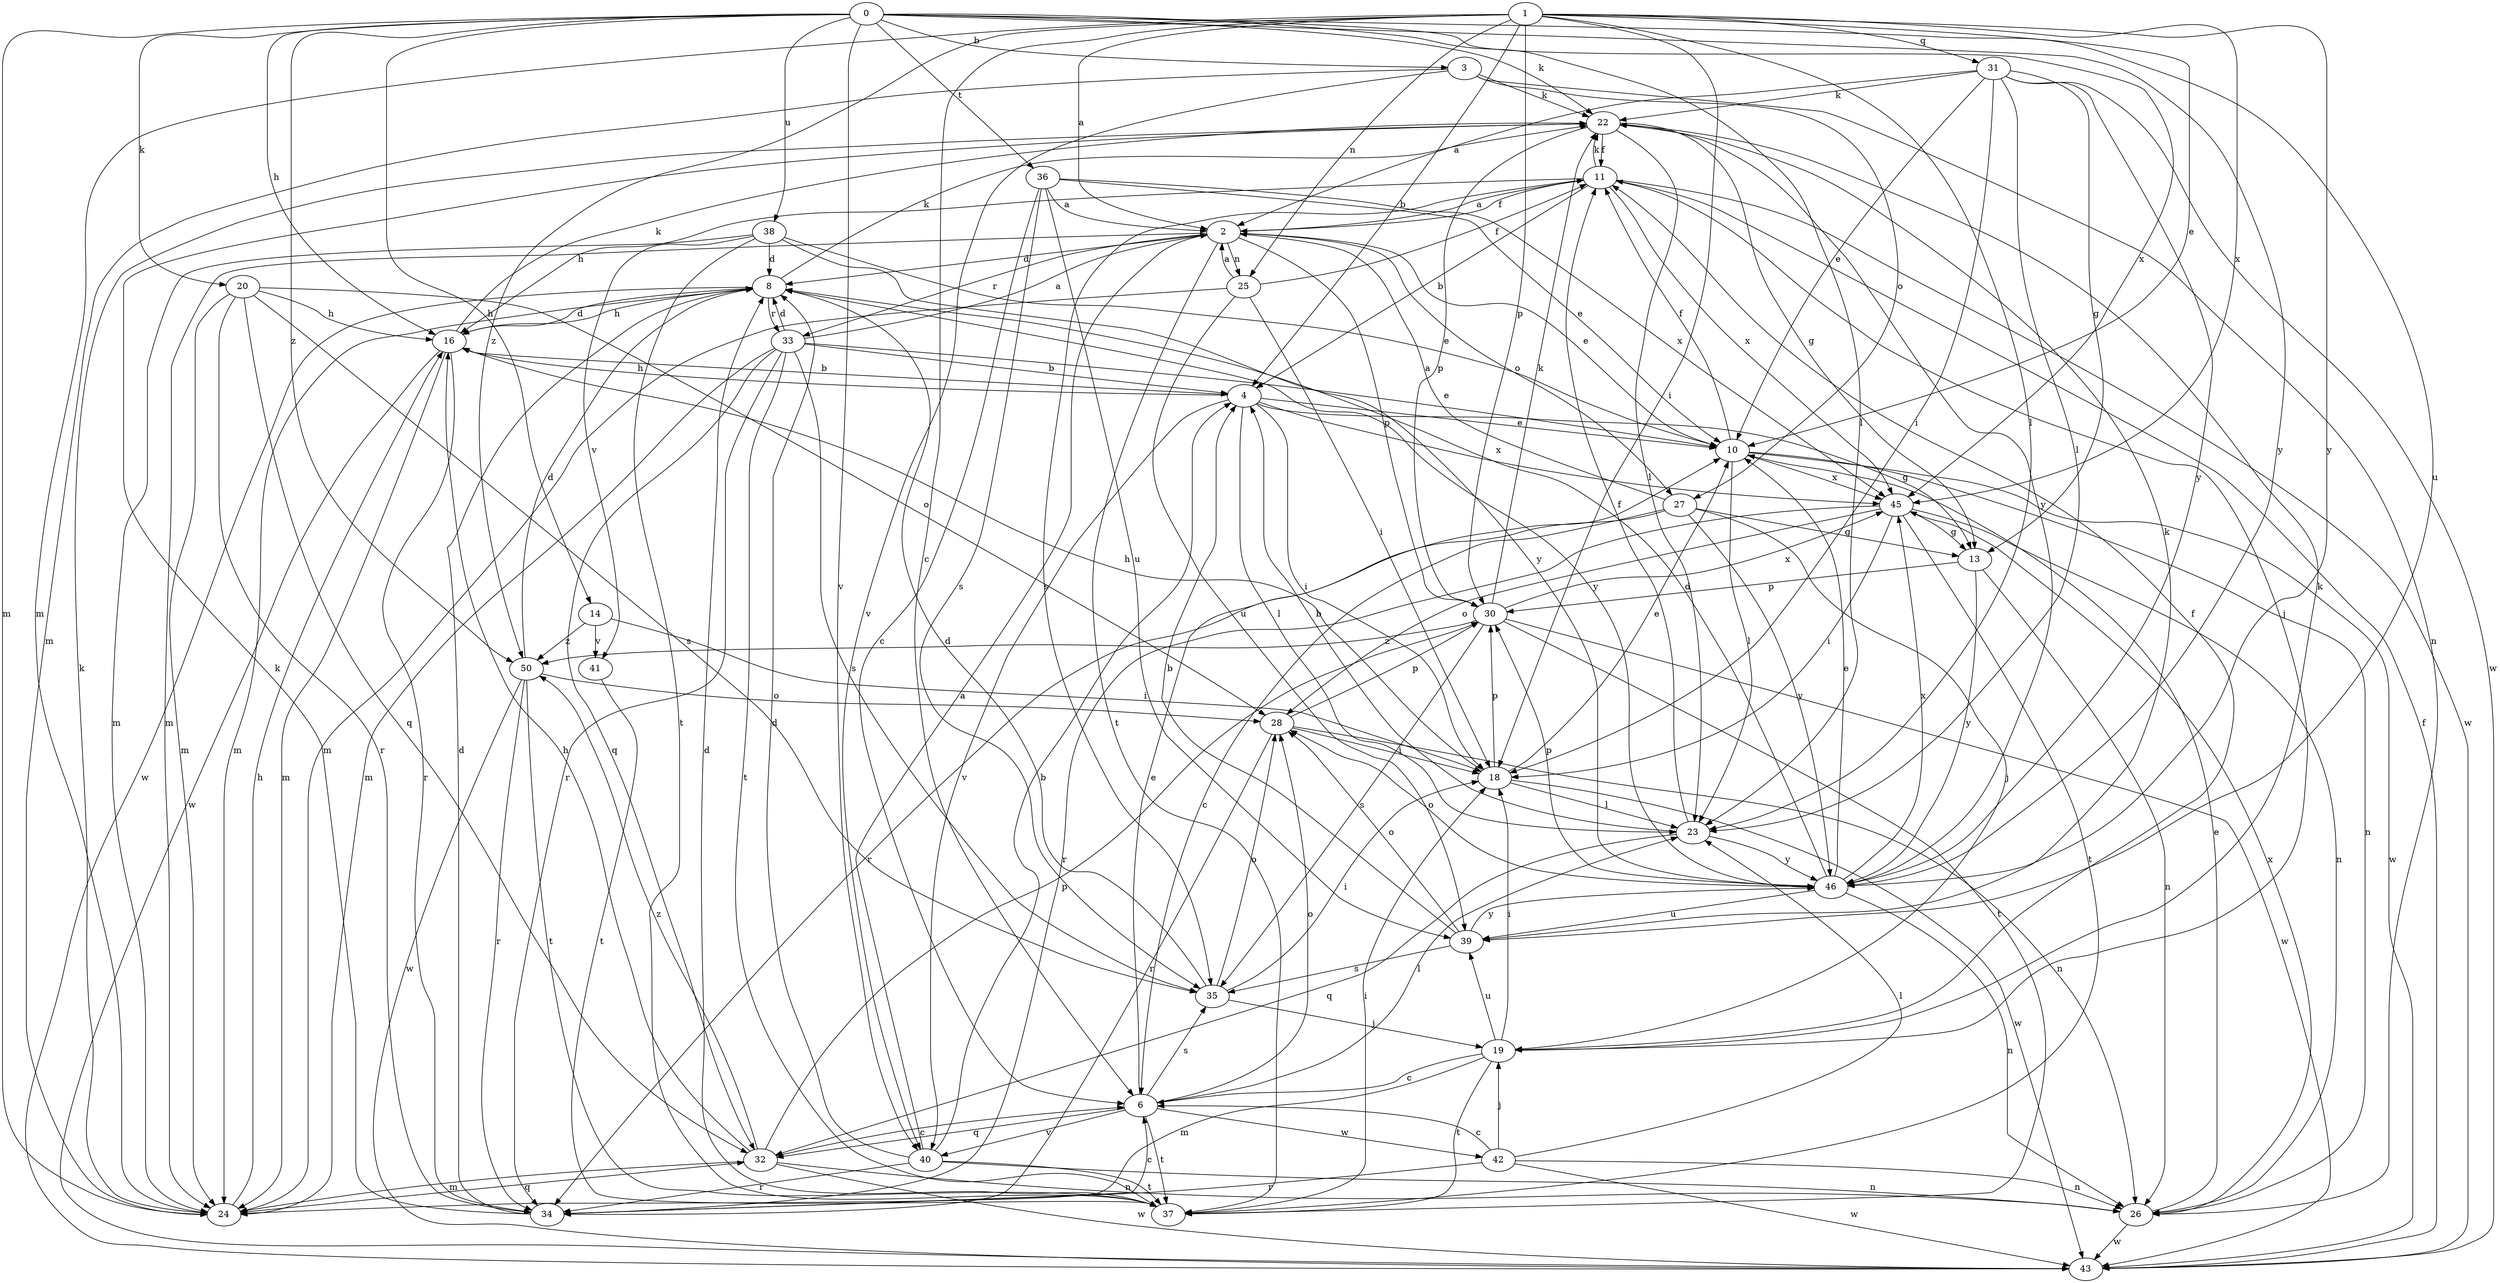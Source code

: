 strict digraph  {
0;
1;
2;
3;
4;
6;
8;
10;
11;
13;
14;
16;
18;
19;
20;
22;
23;
24;
25;
26;
27;
28;
30;
31;
32;
33;
34;
35;
36;
37;
38;
39;
40;
41;
42;
43;
45;
46;
50;
0 -> 3  [label=b];
0 -> 14  [label=h];
0 -> 16  [label=h];
0 -> 20  [label=k];
0 -> 22  [label=k];
0 -> 23  [label=l];
0 -> 24  [label=m];
0 -> 36  [label=t];
0 -> 38  [label=u];
0 -> 39  [label=u];
0 -> 40  [label=v];
0 -> 45  [label=x];
0 -> 46  [label=y];
0 -> 50  [label=z];
1 -> 2  [label=a];
1 -> 4  [label=b];
1 -> 6  [label=c];
1 -> 10  [label=e];
1 -> 18  [label=i];
1 -> 23  [label=l];
1 -> 24  [label=m];
1 -> 25  [label=n];
1 -> 30  [label=p];
1 -> 31  [label=q];
1 -> 45  [label=x];
1 -> 46  [label=y];
1 -> 50  [label=z];
2 -> 8  [label=d];
2 -> 10  [label=e];
2 -> 11  [label=f];
2 -> 24  [label=m];
2 -> 25  [label=n];
2 -> 27  [label=o];
2 -> 30  [label=p];
2 -> 33  [label=r];
2 -> 37  [label=t];
3 -> 22  [label=k];
3 -> 24  [label=m];
3 -> 26  [label=n];
3 -> 27  [label=o];
3 -> 40  [label=v];
4 -> 10  [label=e];
4 -> 13  [label=g];
4 -> 16  [label=h];
4 -> 18  [label=i];
4 -> 23  [label=l];
4 -> 40  [label=v];
4 -> 45  [label=x];
6 -> 10  [label=e];
6 -> 23  [label=l];
6 -> 28  [label=o];
6 -> 32  [label=q];
6 -> 35  [label=s];
6 -> 37  [label=t];
6 -> 40  [label=v];
6 -> 42  [label=w];
8 -> 16  [label=h];
8 -> 22  [label=k];
8 -> 24  [label=m];
8 -> 33  [label=r];
8 -> 43  [label=w];
8 -> 46  [label=y];
10 -> 11  [label=f];
10 -> 23  [label=l];
10 -> 26  [label=n];
10 -> 43  [label=w];
10 -> 45  [label=x];
11 -> 2  [label=a];
11 -> 4  [label=b];
11 -> 16  [label=h];
11 -> 19  [label=j];
11 -> 22  [label=k];
11 -> 35  [label=s];
11 -> 43  [label=w];
11 -> 45  [label=x];
13 -> 26  [label=n];
13 -> 30  [label=p];
13 -> 46  [label=y];
14 -> 18  [label=i];
14 -> 41  [label=v];
14 -> 50  [label=z];
16 -> 4  [label=b];
16 -> 8  [label=d];
16 -> 22  [label=k];
16 -> 24  [label=m];
16 -> 34  [label=r];
16 -> 43  [label=w];
18 -> 10  [label=e];
18 -> 16  [label=h];
18 -> 23  [label=l];
18 -> 30  [label=p];
18 -> 43  [label=w];
19 -> 6  [label=c];
19 -> 11  [label=f];
19 -> 18  [label=i];
19 -> 22  [label=k];
19 -> 24  [label=m];
19 -> 37  [label=t];
19 -> 39  [label=u];
20 -> 16  [label=h];
20 -> 24  [label=m];
20 -> 28  [label=o];
20 -> 32  [label=q];
20 -> 34  [label=r];
20 -> 35  [label=s];
22 -> 11  [label=f];
22 -> 13  [label=g];
22 -> 23  [label=l];
22 -> 30  [label=p];
22 -> 46  [label=y];
23 -> 4  [label=b];
23 -> 11  [label=f];
23 -> 32  [label=q];
23 -> 46  [label=y];
24 -> 16  [label=h];
24 -> 22  [label=k];
24 -> 32  [label=q];
25 -> 2  [label=a];
25 -> 11  [label=f];
25 -> 18  [label=i];
25 -> 24  [label=m];
25 -> 39  [label=u];
26 -> 10  [label=e];
26 -> 43  [label=w];
26 -> 45  [label=x];
27 -> 2  [label=a];
27 -> 6  [label=c];
27 -> 13  [label=g];
27 -> 19  [label=j];
27 -> 34  [label=r];
27 -> 46  [label=y];
28 -> 18  [label=i];
28 -> 26  [label=n];
28 -> 30  [label=p];
28 -> 34  [label=r];
30 -> 22  [label=k];
30 -> 35  [label=s];
30 -> 37  [label=t];
30 -> 43  [label=w];
30 -> 45  [label=x];
30 -> 50  [label=z];
31 -> 2  [label=a];
31 -> 10  [label=e];
31 -> 13  [label=g];
31 -> 18  [label=i];
31 -> 22  [label=k];
31 -> 23  [label=l];
31 -> 43  [label=w];
31 -> 46  [label=y];
32 -> 6  [label=c];
32 -> 16  [label=h];
32 -> 24  [label=m];
32 -> 26  [label=n];
32 -> 30  [label=p];
32 -> 43  [label=w];
32 -> 50  [label=z];
33 -> 2  [label=a];
33 -> 4  [label=b];
33 -> 8  [label=d];
33 -> 10  [label=e];
33 -> 24  [label=m];
33 -> 32  [label=q];
33 -> 34  [label=r];
33 -> 35  [label=s];
33 -> 37  [label=t];
34 -> 6  [label=c];
34 -> 8  [label=d];
34 -> 22  [label=k];
35 -> 8  [label=d];
35 -> 18  [label=i];
35 -> 19  [label=j];
35 -> 28  [label=o];
36 -> 2  [label=a];
36 -> 6  [label=c];
36 -> 10  [label=e];
36 -> 35  [label=s];
36 -> 39  [label=u];
36 -> 45  [label=x];
37 -> 8  [label=d];
37 -> 18  [label=i];
38 -> 8  [label=d];
38 -> 10  [label=e];
38 -> 24  [label=m];
38 -> 37  [label=t];
38 -> 41  [label=v];
38 -> 46  [label=y];
39 -> 4  [label=b];
39 -> 22  [label=k];
39 -> 28  [label=o];
39 -> 35  [label=s];
39 -> 46  [label=y];
40 -> 2  [label=a];
40 -> 4  [label=b];
40 -> 8  [label=d];
40 -> 26  [label=n];
40 -> 34  [label=r];
40 -> 37  [label=t];
41 -> 37  [label=t];
42 -> 6  [label=c];
42 -> 19  [label=j];
42 -> 23  [label=l];
42 -> 26  [label=n];
42 -> 34  [label=r];
42 -> 43  [label=w];
43 -> 11  [label=f];
45 -> 13  [label=g];
45 -> 18  [label=i];
45 -> 26  [label=n];
45 -> 28  [label=o];
45 -> 34  [label=r];
45 -> 37  [label=t];
46 -> 8  [label=d];
46 -> 10  [label=e];
46 -> 26  [label=n];
46 -> 28  [label=o];
46 -> 30  [label=p];
46 -> 39  [label=u];
46 -> 45  [label=x];
50 -> 8  [label=d];
50 -> 28  [label=o];
50 -> 34  [label=r];
50 -> 37  [label=t];
50 -> 43  [label=w];
}
